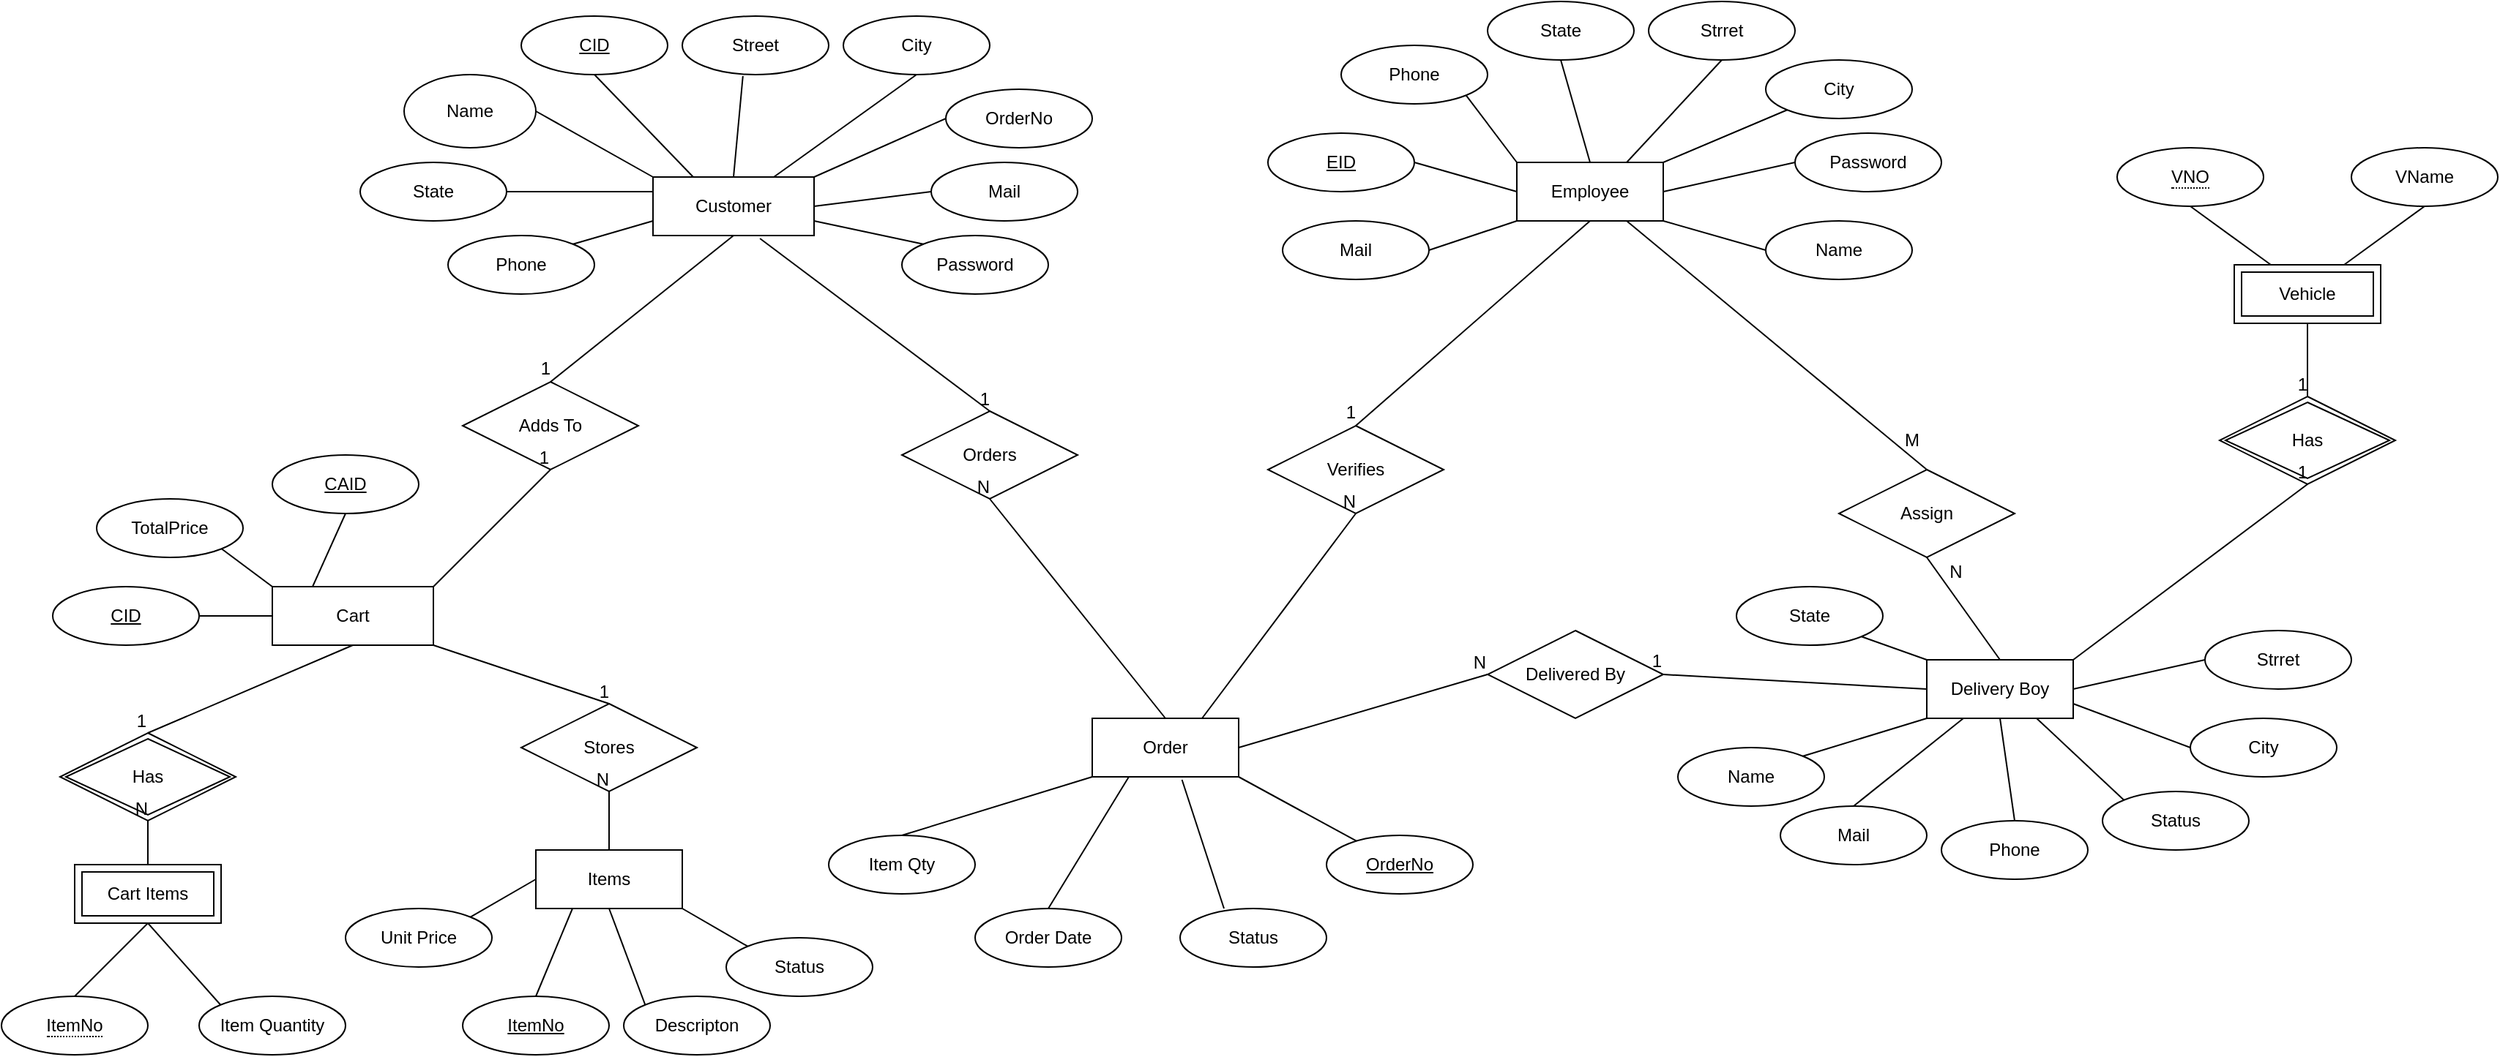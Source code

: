 <mxfile version="12.8.1" type="github"><diagram id="ElF6c2r9lCptgQn2lunS" name="Page-1"><mxGraphModel dx="2170" dy="1083" grid="1" gridSize="10" guides="1" tooltips="1" connect="1" arrows="1" fold="1" page="1" pageScale="1" pageWidth="1920" pageHeight="1200" math="0" shadow="0"><root><mxCell id="0"/><mxCell id="1" parent="0"/><mxCell id="QJu-hJcvKPax93FgFet1-1" value="Customer" style="whiteSpace=wrap;html=1;align=center;" vertex="1" parent="1"><mxGeometry x="545" y="200" width="110" height="40" as="geometry"/></mxCell><mxCell id="QJu-hJcvKPax93FgFet1-3" value="Name" style="ellipse;whiteSpace=wrap;html=1;align=center;" vertex="1" parent="1"><mxGeometry x="375" y="130" width="90" height="50" as="geometry"/></mxCell><mxCell id="QJu-hJcvKPax93FgFet1-5" value="" style="endArrow=none;html=1;exitX=0;exitY=0;exitDx=0;exitDy=0;entryX=1;entryY=0.5;entryDx=0;entryDy=0;" edge="1" parent="1" source="QJu-hJcvKPax93FgFet1-1" target="QJu-hJcvKPax93FgFet1-3"><mxGeometry width="50" height="50" relative="1" as="geometry"><mxPoint x="535" y="190" as="sourcePoint"/><mxPoint x="505" y="163" as="targetPoint"/></mxGeometry></mxCell><mxCell id="QJu-hJcvKPax93FgFet1-6" value="CID" style="ellipse;whiteSpace=wrap;html=1;align=center;fontStyle=4;" vertex="1" parent="1"><mxGeometry x="455" y="90" width="100" height="40" as="geometry"/></mxCell><mxCell id="QJu-hJcvKPax93FgFet1-7" value="Street" style="ellipse;whiteSpace=wrap;html=1;align=center;" vertex="1" parent="1"><mxGeometry x="565" y="90" width="100" height="40" as="geometry"/></mxCell><mxCell id="QJu-hJcvKPax93FgFet1-8" value="City" style="ellipse;whiteSpace=wrap;html=1;align=center;" vertex="1" parent="1"><mxGeometry x="675" y="90" width="100" height="40" as="geometry"/></mxCell><mxCell id="QJu-hJcvKPax93FgFet1-9" value="State" style="ellipse;whiteSpace=wrap;html=1;align=center;" vertex="1" parent="1"><mxGeometry x="345" y="190" width="100" height="40" as="geometry"/></mxCell><mxCell id="QJu-hJcvKPax93FgFet1-10" value="Phone" style="ellipse;whiteSpace=wrap;html=1;align=center;" vertex="1" parent="1"><mxGeometry x="405" y="240" width="100" height="40" as="geometry"/></mxCell><mxCell id="QJu-hJcvKPax93FgFet1-11" value="Mail" style="ellipse;whiteSpace=wrap;html=1;align=center;" vertex="1" parent="1"><mxGeometry x="735" y="190" width="100" height="40" as="geometry"/></mxCell><mxCell id="QJu-hJcvKPax93FgFet1-12" value="OrderNo" style="ellipse;whiteSpace=wrap;html=1;align=center;" vertex="1" parent="1"><mxGeometry x="745" y="140" width="100" height="40" as="geometry"/></mxCell><mxCell id="QJu-hJcvKPax93FgFet1-13" value="Password" style="ellipse;whiteSpace=wrap;html=1;align=center;" vertex="1" parent="1"><mxGeometry x="715" y="240" width="100" height="40" as="geometry"/></mxCell><mxCell id="QJu-hJcvKPax93FgFet1-14" value="" style="endArrow=none;html=1;exitX=0.25;exitY=0;exitDx=0;exitDy=0;" edge="1" parent="1" source="QJu-hJcvKPax93FgFet1-1"><mxGeometry width="50" height="50" relative="1" as="geometry"><mxPoint x="555" y="190" as="sourcePoint"/><mxPoint x="505" y="130" as="targetPoint"/></mxGeometry></mxCell><mxCell id="QJu-hJcvKPax93FgFet1-15" value="" style="endArrow=none;html=1;exitX=0.5;exitY=0;exitDx=0;exitDy=0;entryX=0.414;entryY=1.025;entryDx=0;entryDy=0;entryPerimeter=0;" edge="1" parent="1" source="QJu-hJcvKPax93FgFet1-1" target="QJu-hJcvKPax93FgFet1-7"><mxGeometry width="50" height="50" relative="1" as="geometry"><mxPoint x="555" y="210" as="sourcePoint"/><mxPoint x="605" y="150" as="targetPoint"/></mxGeometry></mxCell><mxCell id="QJu-hJcvKPax93FgFet1-18" value="" style="endArrow=none;html=1;rounded=0;entryX=0.5;entryY=1;entryDx=0;entryDy=0;exitX=0.75;exitY=0;exitDx=0;exitDy=0;" edge="1" parent="1" source="QJu-hJcvKPax93FgFet1-1" target="QJu-hJcvKPax93FgFet1-8"><mxGeometry relative="1" as="geometry"><mxPoint x="765" y="230" as="sourcePoint"/><mxPoint x="925" y="230" as="targetPoint"/></mxGeometry></mxCell><mxCell id="QJu-hJcvKPax93FgFet1-21" value="" style="endArrow=none;html=1;rounded=0;exitX=1;exitY=0;exitDx=0;exitDy=0;entryX=0;entryY=0.5;entryDx=0;entryDy=0;" edge="1" parent="1" source="QJu-hJcvKPax93FgFet1-1" target="QJu-hJcvKPax93FgFet1-12"><mxGeometry relative="1" as="geometry"><mxPoint x="765" y="230" as="sourcePoint"/><mxPoint x="925" y="230" as="targetPoint"/></mxGeometry></mxCell><mxCell id="QJu-hJcvKPax93FgFet1-22" value="" style="endArrow=none;html=1;rounded=0;exitX=1;exitY=0.5;exitDx=0;exitDy=0;entryX=0;entryY=0.25;entryDx=0;entryDy=0;" edge="1" parent="1" source="QJu-hJcvKPax93FgFet1-9" target="QJu-hJcvKPax93FgFet1-1"><mxGeometry relative="1" as="geometry"><mxPoint x="765" y="230" as="sourcePoint"/><mxPoint x="925" y="230" as="targetPoint"/></mxGeometry></mxCell><mxCell id="QJu-hJcvKPax93FgFet1-23" value="" style="endArrow=none;html=1;rounded=0;exitX=1;exitY=0;exitDx=0;exitDy=0;entryX=0;entryY=0.75;entryDx=0;entryDy=0;" edge="1" parent="1" source="QJu-hJcvKPax93FgFet1-10" target="QJu-hJcvKPax93FgFet1-1"><mxGeometry relative="1" as="geometry"><mxPoint x="765" y="230" as="sourcePoint"/><mxPoint x="525" y="240" as="targetPoint"/></mxGeometry></mxCell><mxCell id="QJu-hJcvKPax93FgFet1-24" value="" style="endArrow=none;html=1;rounded=0;entryX=0;entryY=0.5;entryDx=0;entryDy=0;" edge="1" parent="1" target="QJu-hJcvKPax93FgFet1-11"><mxGeometry relative="1" as="geometry"><mxPoint x="655" y="220" as="sourcePoint"/><mxPoint x="725" y="230" as="targetPoint"/></mxGeometry></mxCell><mxCell id="QJu-hJcvKPax93FgFet1-26" value="" style="endArrow=none;html=1;rounded=0;entryX=0;entryY=0;entryDx=0;entryDy=0;" edge="1" parent="1" target="QJu-hJcvKPax93FgFet1-13"><mxGeometry relative="1" as="geometry"><mxPoint x="655" y="230" as="sourcePoint"/><mxPoint x="925" y="230" as="targetPoint"/></mxGeometry></mxCell><mxCell id="QJu-hJcvKPax93FgFet1-28" value="Adds To" style="shape=rhombus;perimeter=rhombusPerimeter;whiteSpace=wrap;html=1;align=center;" vertex="1" parent="1"><mxGeometry x="415" y="340" width="120" height="60" as="geometry"/></mxCell><mxCell id="QJu-hJcvKPax93FgFet1-29" value="" style="endArrow=none;html=1;rounded=0;exitX=0.5;exitY=1;exitDx=0;exitDy=0;entryX=0.5;entryY=0;entryDx=0;entryDy=0;" edge="1" parent="1" source="QJu-hJcvKPax93FgFet1-1" target="QJu-hJcvKPax93FgFet1-28"><mxGeometry relative="1" as="geometry"><mxPoint x="735" y="400" as="sourcePoint"/><mxPoint x="895" y="400" as="targetPoint"/></mxGeometry></mxCell><mxCell id="QJu-hJcvKPax93FgFet1-30" value="1" style="resizable=0;html=1;align=right;verticalAlign=bottom;" connectable="0" vertex="1" parent="QJu-hJcvKPax93FgFet1-29"><mxGeometry x="1" relative="1" as="geometry"/></mxCell><mxCell id="QJu-hJcvKPax93FgFet1-31" value="Cart" style="whiteSpace=wrap;html=1;align=center;" vertex="1" parent="1"><mxGeometry x="285" y="480" width="110" height="40" as="geometry"/></mxCell><mxCell id="QJu-hJcvKPax93FgFet1-34" value="" style="endArrow=none;html=1;rounded=0;exitX=1;exitY=0;exitDx=0;exitDy=0;entryX=0.5;entryY=1;entryDx=0;entryDy=0;" edge="1" parent="1" source="QJu-hJcvKPax93FgFet1-31" target="QJu-hJcvKPax93FgFet1-28"><mxGeometry relative="1" as="geometry"><mxPoint x="725" y="370" as="sourcePoint"/><mxPoint x="885" y="370" as="targetPoint"/></mxGeometry></mxCell><mxCell id="QJu-hJcvKPax93FgFet1-35" value="1" style="resizable=0;html=1;align=right;verticalAlign=bottom;" connectable="0" vertex="1" parent="QJu-hJcvKPax93FgFet1-34"><mxGeometry x="1" relative="1" as="geometry"/></mxCell><mxCell id="QJu-hJcvKPax93FgFet1-36" value="TotalPrice" style="ellipse;whiteSpace=wrap;html=1;align=center;" vertex="1" parent="1"><mxGeometry x="165" y="420" width="100" height="40" as="geometry"/></mxCell><mxCell id="QJu-hJcvKPax93FgFet1-37" value="CAID" style="ellipse;whiteSpace=wrap;html=1;align=center;fontStyle=4;" vertex="1" parent="1"><mxGeometry x="285" y="390" width="100" height="40" as="geometry"/></mxCell><mxCell id="QJu-hJcvKPax93FgFet1-38" value="&lt;u&gt;CID&lt;/u&gt;" style="ellipse;whiteSpace=wrap;html=1;align=center;" vertex="1" parent="1"><mxGeometry x="135" y="480" width="100" height="40" as="geometry"/></mxCell><mxCell id="QJu-hJcvKPax93FgFet1-39" value="" style="endArrow=none;html=1;rounded=0;exitX=0.5;exitY=1;exitDx=0;exitDy=0;entryX=0.25;entryY=0;entryDx=0;entryDy=0;" edge="1" parent="1" source="QJu-hJcvKPax93FgFet1-37" target="QJu-hJcvKPax93FgFet1-31"><mxGeometry relative="1" as="geometry"><mxPoint x="745" y="350" as="sourcePoint"/><mxPoint x="905" y="350" as="targetPoint"/></mxGeometry></mxCell><mxCell id="QJu-hJcvKPax93FgFet1-40" value="" style="endArrow=none;html=1;rounded=0;exitX=1;exitY=0.5;exitDx=0;exitDy=0;entryX=0;entryY=0.5;entryDx=0;entryDy=0;" edge="1" parent="1" source="QJu-hJcvKPax93FgFet1-38" target="QJu-hJcvKPax93FgFet1-31"><mxGeometry relative="1" as="geometry"><mxPoint x="745" y="350" as="sourcePoint"/><mxPoint x="905" y="350" as="targetPoint"/></mxGeometry></mxCell><mxCell id="QJu-hJcvKPax93FgFet1-41" value="" style="endArrow=none;html=1;rounded=0;exitX=1;exitY=1;exitDx=0;exitDy=0;" edge="1" parent="1" source="QJu-hJcvKPax93FgFet1-36"><mxGeometry relative="1" as="geometry"><mxPoint x="295" y="590" as="sourcePoint"/><mxPoint x="285" y="480" as="targetPoint"/></mxGeometry></mxCell><mxCell id="QJu-hJcvKPax93FgFet1-42" value="Has" style="shape=rhombus;double=1;perimeter=rhombusPerimeter;whiteSpace=wrap;html=1;align=center;" vertex="1" parent="1"><mxGeometry x="140" y="580" width="120" height="60" as="geometry"/></mxCell><mxCell id="QJu-hJcvKPax93FgFet1-44" value="" style="endArrow=none;html=1;rounded=0;exitX=0.5;exitY=1;exitDx=0;exitDy=0;entryX=0.5;entryY=0;entryDx=0;entryDy=0;" edge="1" parent="1" source="QJu-hJcvKPax93FgFet1-31" target="QJu-hJcvKPax93FgFet1-42"><mxGeometry relative="1" as="geometry"><mxPoint x="725" y="540" as="sourcePoint"/><mxPoint x="885" y="540" as="targetPoint"/></mxGeometry></mxCell><mxCell id="QJu-hJcvKPax93FgFet1-45" value="1" style="resizable=0;html=1;align=right;verticalAlign=bottom;" connectable="0" vertex="1" parent="QJu-hJcvKPax93FgFet1-44"><mxGeometry x="1" relative="1" as="geometry"/></mxCell><mxCell id="QJu-hJcvKPax93FgFet1-47" value="Cart Items" style="shape=ext;margin=3;double=1;whiteSpace=wrap;html=1;align=center;" vertex="1" parent="1"><mxGeometry x="150" y="670" width="100" height="40" as="geometry"/></mxCell><mxCell id="QJu-hJcvKPax93FgFet1-48" value="" style="endArrow=none;html=1;rounded=0;entryX=0.5;entryY=1;entryDx=0;entryDy=0;exitX=0.5;exitY=0;exitDx=0;exitDy=0;" edge="1" parent="1" source="QJu-hJcvKPax93FgFet1-47" target="QJu-hJcvKPax93FgFet1-42"><mxGeometry relative="1" as="geometry"><mxPoint x="650" y="510" as="sourcePoint"/><mxPoint x="810" y="510" as="targetPoint"/></mxGeometry></mxCell><mxCell id="QJu-hJcvKPax93FgFet1-49" value="N" style="resizable=0;html=1;align=right;verticalAlign=bottom;" connectable="0" vertex="1" parent="QJu-hJcvKPax93FgFet1-48"><mxGeometry x="1" relative="1" as="geometry"/></mxCell><mxCell id="QJu-hJcvKPax93FgFet1-51" value="&lt;span style=&quot;border-bottom: 1px dotted&quot;&gt;ItemNo&lt;/span&gt;" style="ellipse;whiteSpace=wrap;html=1;align=center;" vertex="1" parent="1"><mxGeometry x="100" y="760" width="100" height="40" as="geometry"/></mxCell><mxCell id="QJu-hJcvKPax93FgFet1-52" value="" style="endArrow=none;html=1;rounded=0;exitX=0.5;exitY=1;exitDx=0;exitDy=0;entryX=0.5;entryY=0;entryDx=0;entryDy=0;" edge="1" parent="1" source="QJu-hJcvKPax93FgFet1-47" target="QJu-hJcvKPax93FgFet1-51"><mxGeometry relative="1" as="geometry"><mxPoint x="650" y="510" as="sourcePoint"/><mxPoint x="810" y="510" as="targetPoint"/></mxGeometry></mxCell><mxCell id="QJu-hJcvKPax93FgFet1-53" value="Item Quantity" style="ellipse;whiteSpace=wrap;html=1;align=center;" vertex="1" parent="1"><mxGeometry x="235" y="760" width="100" height="40" as="geometry"/></mxCell><mxCell id="QJu-hJcvKPax93FgFet1-54" value="" style="endArrow=none;html=1;rounded=0;exitX=0.5;exitY=1;exitDx=0;exitDy=0;entryX=0;entryY=0;entryDx=0;entryDy=0;" edge="1" parent="1" source="QJu-hJcvKPax93FgFet1-47" target="QJu-hJcvKPax93FgFet1-53"><mxGeometry relative="1" as="geometry"><mxPoint x="380" y="720" as="sourcePoint"/><mxPoint x="810" y="510" as="targetPoint"/></mxGeometry></mxCell><mxCell id="QJu-hJcvKPax93FgFet1-55" value="Stores" style="shape=rhombus;perimeter=rhombusPerimeter;whiteSpace=wrap;html=1;align=center;" vertex="1" parent="1"><mxGeometry x="455" y="560" width="120" height="60" as="geometry"/></mxCell><mxCell id="QJu-hJcvKPax93FgFet1-58" value="" style="endArrow=none;html=1;rounded=0;exitX=0.5;exitY=0;exitDx=0;exitDy=0;entryX=0.25;entryY=1;entryDx=0;entryDy=0;" edge="1" parent="1" source="QJu-hJcvKPax93FgFet1-64" target="QJu-hJcvKPax93FgFet1-61"><mxGeometry relative="1" as="geometry"><mxPoint x="775" y="640" as="sourcePoint"/><mxPoint x="895" y="510" as="targetPoint"/></mxGeometry></mxCell><mxCell id="QJu-hJcvKPax93FgFet1-59" value="" style="endArrow=none;html=1;rounded=0;exitX=1;exitY=1;exitDx=0;exitDy=0;entryX=0.5;entryY=0;entryDx=0;entryDy=0;" edge="1" parent="1" source="QJu-hJcvKPax93FgFet1-31" target="QJu-hJcvKPax93FgFet1-55"><mxGeometry relative="1" as="geometry"><mxPoint x="375" y="550" as="sourcePoint"/><mxPoint x="895" y="639.17" as="targetPoint"/></mxGeometry></mxCell><mxCell id="QJu-hJcvKPax93FgFet1-60" value="1" style="resizable=0;html=1;align=right;verticalAlign=bottom;" connectable="0" vertex="1" parent="QJu-hJcvKPax93FgFet1-59"><mxGeometry x="1" relative="1" as="geometry"/></mxCell><mxCell id="QJu-hJcvKPax93FgFet1-61" value="Items" style="whiteSpace=wrap;html=1;align=center;" vertex="1" parent="1"><mxGeometry x="465" y="660" width="100" height="40" as="geometry"/></mxCell><mxCell id="QJu-hJcvKPax93FgFet1-62" value="" style="endArrow=none;html=1;rounded=0;exitX=0.5;exitY=0;exitDx=0;exitDy=0;entryX=0.5;entryY=1;entryDx=0;entryDy=0;" edge="1" parent="1" source="QJu-hJcvKPax93FgFet1-61" target="QJu-hJcvKPax93FgFet1-55"><mxGeometry relative="1" as="geometry"><mxPoint x="735" y="510" as="sourcePoint"/><mxPoint x="895" y="510" as="targetPoint"/></mxGeometry></mxCell><mxCell id="QJu-hJcvKPax93FgFet1-63" value="N" style="resizable=0;html=1;align=right;verticalAlign=bottom;" connectable="0" vertex="1" parent="QJu-hJcvKPax93FgFet1-62"><mxGeometry x="1" relative="1" as="geometry"/></mxCell><mxCell id="QJu-hJcvKPax93FgFet1-64" value="&lt;u&gt;ItemNo&lt;/u&gt;" style="ellipse;whiteSpace=wrap;html=1;align=center;" vertex="1" parent="1"><mxGeometry x="415" y="760" width="100" height="40" as="geometry"/></mxCell><mxCell id="QJu-hJcvKPax93FgFet1-65" value="Descripton" style="ellipse;whiteSpace=wrap;html=1;align=center;" vertex="1" parent="1"><mxGeometry x="525" y="760" width="100" height="40" as="geometry"/></mxCell><mxCell id="QJu-hJcvKPax93FgFet1-66" value="" style="endArrow=none;html=1;rounded=0;exitX=0.5;exitY=1;exitDx=0;exitDy=0;entryX=0;entryY=0;entryDx=0;entryDy=0;" edge="1" parent="1" source="QJu-hJcvKPax93FgFet1-61" target="QJu-hJcvKPax93FgFet1-65"><mxGeometry relative="1" as="geometry"><mxPoint x="735" y="510" as="sourcePoint"/><mxPoint x="895" y="510" as="targetPoint"/></mxGeometry></mxCell><mxCell id="QJu-hJcvKPax93FgFet1-67" value="Unit Price" style="ellipse;whiteSpace=wrap;html=1;align=center;" vertex="1" parent="1"><mxGeometry x="335" y="700" width="100" height="40" as="geometry"/></mxCell><mxCell id="QJu-hJcvKPax93FgFet1-68" value="" style="endArrow=none;html=1;rounded=0;exitX=1;exitY=0;exitDx=0;exitDy=0;entryX=0;entryY=0.5;entryDx=0;entryDy=0;" edge="1" parent="1" source="QJu-hJcvKPax93FgFet1-67" target="QJu-hJcvKPax93FgFet1-61"><mxGeometry relative="1" as="geometry"><mxPoint x="735" y="680" as="sourcePoint"/><mxPoint x="895" y="680" as="targetPoint"/></mxGeometry></mxCell><mxCell id="QJu-hJcvKPax93FgFet1-69" value="Status" style="ellipse;whiteSpace=wrap;html=1;align=center;" vertex="1" parent="1"><mxGeometry x="595" y="720" width="100" height="40" as="geometry"/></mxCell><mxCell id="QJu-hJcvKPax93FgFet1-70" value="" style="endArrow=none;html=1;rounded=0;exitX=1;exitY=1;exitDx=0;exitDy=0;entryX=0;entryY=0;entryDx=0;entryDy=0;" edge="1" parent="1" source="QJu-hJcvKPax93FgFet1-61" target="QJu-hJcvKPax93FgFet1-69"><mxGeometry relative="1" as="geometry"><mxPoint x="735" y="680" as="sourcePoint"/><mxPoint x="895" y="680" as="targetPoint"/></mxGeometry></mxCell><mxCell id="QJu-hJcvKPax93FgFet1-71" value="Orders" style="shape=rhombus;perimeter=rhombusPerimeter;whiteSpace=wrap;html=1;align=center;" vertex="1" parent="1"><mxGeometry x="715" y="360" width="120" height="60" as="geometry"/></mxCell><mxCell id="QJu-hJcvKPax93FgFet1-72" value="" style="endArrow=none;html=1;rounded=0;exitX=0.5;exitY=0;exitDx=0;exitDy=0;entryX=0;entryY=1;entryDx=0;entryDy=0;" edge="1" parent="1" source="QJu-hJcvKPax93FgFet1-79" target="QJu-hJcvKPax93FgFet1-75"><mxGeometry relative="1" as="geometry"><mxPoint x="1025" y="360" as="sourcePoint"/><mxPoint x="1185" y="360" as="targetPoint"/></mxGeometry></mxCell><mxCell id="QJu-hJcvKPax93FgFet1-73" value="" style="endArrow=none;html=1;rounded=0;exitX=0.664;exitY=1.05;exitDx=0;exitDy=0;exitPerimeter=0;entryX=0.5;entryY=0;entryDx=0;entryDy=0;" edge="1" parent="1" source="QJu-hJcvKPax93FgFet1-1" target="QJu-hJcvKPax93FgFet1-71"><mxGeometry relative="1" as="geometry"><mxPoint x="725" y="370" as="sourcePoint"/><mxPoint x="885" y="370" as="targetPoint"/></mxGeometry></mxCell><mxCell id="QJu-hJcvKPax93FgFet1-74" value="1" style="resizable=0;html=1;align=right;verticalAlign=bottom;" connectable="0" vertex="1" parent="QJu-hJcvKPax93FgFet1-73"><mxGeometry x="1" relative="1" as="geometry"/></mxCell><mxCell id="QJu-hJcvKPax93FgFet1-75" value="Order" style="whiteSpace=wrap;html=1;align=center;" vertex="1" parent="1"><mxGeometry x="845" y="570" width="100" height="40" as="geometry"/></mxCell><mxCell id="QJu-hJcvKPax93FgFet1-76" value="&lt;u&gt;OrderNo&lt;/u&gt;" style="ellipse;whiteSpace=wrap;html=1;align=center;" vertex="1" parent="1"><mxGeometry x="1005" y="650" width="100" height="40" as="geometry"/></mxCell><mxCell id="QJu-hJcvKPax93FgFet1-77" value="Order Date" style="ellipse;whiteSpace=wrap;html=1;align=center;" vertex="1" parent="1"><mxGeometry x="765" y="700" width="100" height="40" as="geometry"/></mxCell><mxCell id="QJu-hJcvKPax93FgFet1-78" value="Status" style="ellipse;whiteSpace=wrap;html=1;align=center;" vertex="1" parent="1"><mxGeometry x="905" y="700" width="100" height="40" as="geometry"/></mxCell><mxCell id="QJu-hJcvKPax93FgFet1-79" value="Item Qty" style="ellipse;whiteSpace=wrap;html=1;align=center;" vertex="1" parent="1"><mxGeometry x="665" y="650" width="100" height="40" as="geometry"/></mxCell><mxCell id="QJu-hJcvKPax93FgFet1-80" value="" style="endArrow=none;html=1;rounded=0;exitX=0.5;exitY=0;exitDx=0;exitDy=0;entryX=0.5;entryY=1;entryDx=0;entryDy=0;" edge="1" parent="1" source="QJu-hJcvKPax93FgFet1-75" target="QJu-hJcvKPax93FgFet1-71"><mxGeometry relative="1" as="geometry"><mxPoint x="935" y="510" as="sourcePoint"/><mxPoint x="815" y="480" as="targetPoint"/></mxGeometry></mxCell><mxCell id="QJu-hJcvKPax93FgFet1-81" value="N" style="resizable=0;html=1;align=right;verticalAlign=bottom;" connectable="0" vertex="1" parent="QJu-hJcvKPax93FgFet1-80"><mxGeometry x="1" relative="1" as="geometry"/></mxCell><mxCell id="QJu-hJcvKPax93FgFet1-82" value="" style="endArrow=none;html=1;rounded=0;exitX=1;exitY=1;exitDx=0;exitDy=0;" edge="1" parent="1" source="QJu-hJcvKPax93FgFet1-75" target="QJu-hJcvKPax93FgFet1-76"><mxGeometry relative="1" as="geometry"><mxPoint x="795" y="630" as="sourcePoint"/><mxPoint x="955" y="630" as="targetPoint"/></mxGeometry></mxCell><mxCell id="QJu-hJcvKPax93FgFet1-83" value="" style="endArrow=none;html=1;rounded=0;exitX=0.613;exitY=1.05;exitDx=0;exitDy=0;exitPerimeter=0;entryX=0.3;entryY=0;entryDx=0;entryDy=0;entryPerimeter=0;" edge="1" parent="1" source="QJu-hJcvKPax93FgFet1-75" target="QJu-hJcvKPax93FgFet1-78"><mxGeometry relative="1" as="geometry"><mxPoint x="795" y="630" as="sourcePoint"/><mxPoint x="955" y="630" as="targetPoint"/></mxGeometry></mxCell><mxCell id="QJu-hJcvKPax93FgFet1-84" value="" style="endArrow=none;html=1;rounded=0;exitX=0.25;exitY=1;exitDx=0;exitDy=0;entryX=0.5;entryY=0;entryDx=0;entryDy=0;" edge="1" parent="1" source="QJu-hJcvKPax93FgFet1-75" target="QJu-hJcvKPax93FgFet1-77"><mxGeometry relative="1" as="geometry"><mxPoint x="895" y="620" as="sourcePoint"/><mxPoint x="955" y="630" as="targetPoint"/></mxGeometry></mxCell><mxCell id="QJu-hJcvKPax93FgFet1-86" value="Employee" style="whiteSpace=wrap;html=1;align=center;" vertex="1" parent="1"><mxGeometry x="1135" y="190" width="100" height="40" as="geometry"/></mxCell><mxCell id="QJu-hJcvKPax93FgFet1-87" value="&lt;u&gt;EID&lt;/u&gt;" style="ellipse;whiteSpace=wrap;html=1;align=center;" vertex="1" parent="1"><mxGeometry x="965" y="170" width="100" height="40" as="geometry"/></mxCell><mxCell id="QJu-hJcvKPax93FgFet1-88" value="Name" style="ellipse;whiteSpace=wrap;html=1;align=center;" vertex="1" parent="1"><mxGeometry x="1305" y="230" width="100" height="40" as="geometry"/></mxCell><mxCell id="QJu-hJcvKPax93FgFet1-89" value="Strret" style="ellipse;whiteSpace=wrap;html=1;align=center;" vertex="1" parent="1"><mxGeometry x="1225" y="80" width="100" height="40" as="geometry"/></mxCell><mxCell id="QJu-hJcvKPax93FgFet1-90" value="City" style="ellipse;whiteSpace=wrap;html=1;align=center;" vertex="1" parent="1"><mxGeometry x="1305" y="120" width="100" height="40" as="geometry"/></mxCell><mxCell id="QJu-hJcvKPax93FgFet1-91" value="Mail" style="ellipse;whiteSpace=wrap;html=1;align=center;" vertex="1" parent="1"><mxGeometry x="975" y="230" width="100" height="40" as="geometry"/></mxCell><mxCell id="QJu-hJcvKPax93FgFet1-92" value="Password" style="ellipse;whiteSpace=wrap;html=1;align=center;" vertex="1" parent="1"><mxGeometry x="1325" y="170" width="100" height="40" as="geometry"/></mxCell><mxCell id="QJu-hJcvKPax93FgFet1-93" value="Phone" style="ellipse;whiteSpace=wrap;html=1;align=center;" vertex="1" parent="1"><mxGeometry x="1015" y="110" width="100" height="40" as="geometry"/></mxCell><mxCell id="QJu-hJcvKPax93FgFet1-94" value="State" style="ellipse;whiteSpace=wrap;html=1;align=center;" vertex="1" parent="1"><mxGeometry x="1115" y="80" width="100" height="40" as="geometry"/></mxCell><mxCell id="QJu-hJcvKPax93FgFet1-97" value="" style="endArrow=none;html=1;rounded=0;exitX=0.5;exitY=1;exitDx=0;exitDy=0;entryX=0.75;entryY=0;entryDx=0;entryDy=0;" edge="1" parent="1" source="QJu-hJcvKPax93FgFet1-89" target="QJu-hJcvKPax93FgFet1-86"><mxGeometry relative="1" as="geometry"><mxPoint x="1185" y="360" as="sourcePoint"/><mxPoint x="1345" y="360" as="targetPoint"/></mxGeometry></mxCell><mxCell id="QJu-hJcvKPax93FgFet1-98" value="" style="endArrow=none;html=1;rounded=0;exitX=0.5;exitY=1;exitDx=0;exitDy=0;entryX=0.5;entryY=0;entryDx=0;entryDy=0;" edge="1" parent="1" source="QJu-hJcvKPax93FgFet1-94" target="QJu-hJcvKPax93FgFet1-86"><mxGeometry relative="1" as="geometry"><mxPoint x="1185" y="360" as="sourcePoint"/><mxPoint x="1345" y="360" as="targetPoint"/></mxGeometry></mxCell><mxCell id="QJu-hJcvKPax93FgFet1-99" value="" style="endArrow=none;html=1;rounded=0;exitX=1;exitY=1;exitDx=0;exitDy=0;entryX=0;entryY=0;entryDx=0;entryDy=0;" edge="1" parent="1" source="QJu-hJcvKPax93FgFet1-93" target="QJu-hJcvKPax93FgFet1-86"><mxGeometry relative="1" as="geometry"><mxPoint x="1185" y="360" as="sourcePoint"/><mxPoint x="1345" y="360" as="targetPoint"/></mxGeometry></mxCell><mxCell id="QJu-hJcvKPax93FgFet1-100" value="" style="endArrow=none;html=1;rounded=0;exitX=1;exitY=0.5;exitDx=0;exitDy=0;entryX=0;entryY=0.5;entryDx=0;entryDy=0;" edge="1" parent="1" source="QJu-hJcvKPax93FgFet1-87" target="QJu-hJcvKPax93FgFet1-86"><mxGeometry relative="1" as="geometry"><mxPoint x="1185" y="360" as="sourcePoint"/><mxPoint x="1345" y="360" as="targetPoint"/></mxGeometry></mxCell><mxCell id="QJu-hJcvKPax93FgFet1-101" value="" style="endArrow=none;html=1;rounded=0;exitX=1;exitY=0.5;exitDx=0;exitDy=0;entryX=0;entryY=1;entryDx=0;entryDy=0;" edge="1" parent="1" source="QJu-hJcvKPax93FgFet1-91" target="QJu-hJcvKPax93FgFet1-86"><mxGeometry relative="1" as="geometry"><mxPoint x="1185" y="360" as="sourcePoint"/><mxPoint x="1345" y="360" as="targetPoint"/></mxGeometry></mxCell><mxCell id="QJu-hJcvKPax93FgFet1-102" value="" style="endArrow=none;html=1;rounded=0;exitX=1;exitY=1;exitDx=0;exitDy=0;entryX=0;entryY=0.5;entryDx=0;entryDy=0;" edge="1" parent="1" source="QJu-hJcvKPax93FgFet1-86" target="QJu-hJcvKPax93FgFet1-88"><mxGeometry relative="1" as="geometry"><mxPoint x="1185" y="360" as="sourcePoint"/><mxPoint x="1345" y="360" as="targetPoint"/></mxGeometry></mxCell><mxCell id="QJu-hJcvKPax93FgFet1-103" value="" style="endArrow=none;html=1;rounded=0;exitX=1;exitY=0.5;exitDx=0;exitDy=0;entryX=0;entryY=0.5;entryDx=0;entryDy=0;" edge="1" parent="1" source="QJu-hJcvKPax93FgFet1-86" target="QJu-hJcvKPax93FgFet1-92"><mxGeometry relative="1" as="geometry"><mxPoint x="1185" y="360" as="sourcePoint"/><mxPoint x="1345" y="360" as="targetPoint"/></mxGeometry></mxCell><mxCell id="QJu-hJcvKPax93FgFet1-104" value="" style="endArrow=none;html=1;rounded=0;exitX=1;exitY=0;exitDx=0;exitDy=0;entryX=0;entryY=1;entryDx=0;entryDy=0;" edge="1" parent="1" source="QJu-hJcvKPax93FgFet1-86" target="QJu-hJcvKPax93FgFet1-90"><mxGeometry relative="1" as="geometry"><mxPoint x="1185" y="360" as="sourcePoint"/><mxPoint x="1345" y="360" as="targetPoint"/></mxGeometry></mxCell><mxCell id="QJu-hJcvKPax93FgFet1-105" value="Verifies" style="shape=rhombus;perimeter=rhombusPerimeter;whiteSpace=wrap;html=1;align=center;" vertex="1" parent="1"><mxGeometry x="965" y="370" width="120" height="60" as="geometry"/></mxCell><mxCell id="QJu-hJcvKPax93FgFet1-107" value="" style="endArrow=none;html=1;rounded=0;exitX=0.5;exitY=1;exitDx=0;exitDy=0;entryX=0.5;entryY=0;entryDx=0;entryDy=0;" edge="1" parent="1" source="QJu-hJcvKPax93FgFet1-86" target="QJu-hJcvKPax93FgFet1-105"><mxGeometry relative="1" as="geometry"><mxPoint x="1005" y="370" as="sourcePoint"/><mxPoint x="1165" y="370" as="targetPoint"/></mxGeometry></mxCell><mxCell id="QJu-hJcvKPax93FgFet1-108" value="1" style="resizable=0;html=1;align=right;verticalAlign=bottom;" connectable="0" vertex="1" parent="QJu-hJcvKPax93FgFet1-107"><mxGeometry x="1" relative="1" as="geometry"/></mxCell><mxCell id="QJu-hJcvKPax93FgFet1-109" value="" style="endArrow=none;html=1;rounded=0;entryX=0.5;entryY=1;entryDx=0;entryDy=0;exitX=0.75;exitY=0;exitDx=0;exitDy=0;" edge="1" parent="1" source="QJu-hJcvKPax93FgFet1-75" target="QJu-hJcvKPax93FgFet1-105"><mxGeometry relative="1" as="geometry"><mxPoint x="925" y="590" as="sourcePoint"/><mxPoint x="1025" y="480" as="targetPoint"/></mxGeometry></mxCell><mxCell id="QJu-hJcvKPax93FgFet1-110" value="N" style="resizable=0;html=1;align=right;verticalAlign=bottom;" connectable="0" vertex="1" parent="QJu-hJcvKPax93FgFet1-109"><mxGeometry x="1" relative="1" as="geometry"/></mxCell><mxCell id="QJu-hJcvKPax93FgFet1-111" value="Assign" style="shape=rhombus;perimeter=rhombusPerimeter;whiteSpace=wrap;html=1;align=center;" vertex="1" parent="1"><mxGeometry x="1355" y="400" width="120" height="60" as="geometry"/></mxCell><mxCell id="QJu-hJcvKPax93FgFet1-115" value="" style="endArrow=none;html=1;rounded=0;exitX=0.75;exitY=1;exitDx=0;exitDy=0;entryX=0.5;entryY=0;entryDx=0;entryDy=0;" edge="1" parent="1" source="QJu-hJcvKPax93FgFet1-86" target="QJu-hJcvKPax93FgFet1-111"><mxGeometry relative="1" as="geometry"><mxPoint x="1005" y="370" as="sourcePoint"/><mxPoint x="1165" y="370" as="targetPoint"/></mxGeometry></mxCell><mxCell id="QJu-hJcvKPax93FgFet1-116" value="M" style="text;html=1;strokeColor=none;fillColor=none;align=center;verticalAlign=middle;whiteSpace=wrap;rounded=0;" vertex="1" parent="1"><mxGeometry x="1385" y="360" width="40" height="40" as="geometry"/></mxCell><mxCell id="QJu-hJcvKPax93FgFet1-118" value="Delivery Boy" style="whiteSpace=wrap;html=1;align=center;" vertex="1" parent="1"><mxGeometry x="1415" y="530" width="100" height="40" as="geometry"/></mxCell><mxCell id="QJu-hJcvKPax93FgFet1-119" value="Name" style="ellipse;whiteSpace=wrap;html=1;align=center;" vertex="1" parent="1"><mxGeometry x="1245" y="590" width="100" height="40" as="geometry"/></mxCell><mxCell id="QJu-hJcvKPax93FgFet1-120" value="State" style="ellipse;whiteSpace=wrap;html=1;align=center;" vertex="1" parent="1"><mxGeometry x="1285" y="480" width="100" height="40" as="geometry"/></mxCell><mxCell id="QJu-hJcvKPax93FgFet1-121" value="Strret" style="ellipse;whiteSpace=wrap;html=1;align=center;" vertex="1" parent="1"><mxGeometry x="1605" y="510" width="100" height="40" as="geometry"/></mxCell><mxCell id="QJu-hJcvKPax93FgFet1-122" value="City" style="ellipse;whiteSpace=wrap;html=1;align=center;" vertex="1" parent="1"><mxGeometry x="1595" y="570" width="100" height="40" as="geometry"/></mxCell><mxCell id="QJu-hJcvKPax93FgFet1-123" value="Mail" style="ellipse;whiteSpace=wrap;html=1;align=center;" vertex="1" parent="1"><mxGeometry x="1315" y="630" width="100" height="40" as="geometry"/></mxCell><mxCell id="QJu-hJcvKPax93FgFet1-124" value="Status" style="ellipse;whiteSpace=wrap;html=1;align=center;" vertex="1" parent="1"><mxGeometry x="1535" y="620" width="100" height="40" as="geometry"/></mxCell><mxCell id="QJu-hJcvKPax93FgFet1-125" value="Phone" style="ellipse;whiteSpace=wrap;html=1;align=center;" vertex="1" parent="1"><mxGeometry x="1425" y="640" width="100" height="40" as="geometry"/></mxCell><mxCell id="QJu-hJcvKPax93FgFet1-126" value="" style="endArrow=none;html=1;rounded=0;exitX=0.5;exitY=1;exitDx=0;exitDy=0;entryX=0.5;entryY=0;entryDx=0;entryDy=0;" edge="1" parent="1" source="QJu-hJcvKPax93FgFet1-111" target="QJu-hJcvKPax93FgFet1-118"><mxGeometry relative="1" as="geometry"><mxPoint x="1405" y="450" as="sourcePoint"/><mxPoint x="1585" y="390" as="targetPoint"/></mxGeometry></mxCell><mxCell id="QJu-hJcvKPax93FgFet1-128" value="" style="endArrow=none;html=1;rounded=0;exitX=1;exitY=0.75;exitDx=0;exitDy=0;entryX=0;entryY=0.5;entryDx=0;entryDy=0;" edge="1" parent="1" source="QJu-hJcvKPax93FgFet1-118" target="QJu-hJcvKPax93FgFet1-122"><mxGeometry relative="1" as="geometry"><mxPoint x="1155" y="620" as="sourcePoint"/><mxPoint x="1315" y="620" as="targetPoint"/></mxGeometry></mxCell><mxCell id="QJu-hJcvKPax93FgFet1-129" value="" style="endArrow=none;html=1;rounded=0;exitX=0.75;exitY=1;exitDx=0;exitDy=0;entryX=0;entryY=0;entryDx=0;entryDy=0;" edge="1" parent="1" source="QJu-hJcvKPax93FgFet1-118" target="QJu-hJcvKPax93FgFet1-124"><mxGeometry relative="1" as="geometry"><mxPoint x="1155" y="620" as="sourcePoint"/><mxPoint x="1315" y="620" as="targetPoint"/></mxGeometry></mxCell><mxCell id="QJu-hJcvKPax93FgFet1-130" value="" style="endArrow=none;html=1;rounded=0;exitX=0.5;exitY=1;exitDx=0;exitDy=0;entryX=0.5;entryY=0;entryDx=0;entryDy=0;" edge="1" parent="1" source="QJu-hJcvKPax93FgFet1-118" target="QJu-hJcvKPax93FgFet1-125"><mxGeometry relative="1" as="geometry"><mxPoint x="1155" y="620" as="sourcePoint"/><mxPoint x="1315" y="620" as="targetPoint"/></mxGeometry></mxCell><mxCell id="QJu-hJcvKPax93FgFet1-131" value="" style="endArrow=none;html=1;rounded=0;exitX=0.25;exitY=1;exitDx=0;exitDy=0;entryX=0.5;entryY=0;entryDx=0;entryDy=0;" edge="1" parent="1" source="QJu-hJcvKPax93FgFet1-118" target="QJu-hJcvKPax93FgFet1-123"><mxGeometry relative="1" as="geometry"><mxPoint x="1155" y="620" as="sourcePoint"/><mxPoint x="1315" y="620" as="targetPoint"/></mxGeometry></mxCell><mxCell id="QJu-hJcvKPax93FgFet1-132" value="" style="endArrow=none;html=1;rounded=0;exitX=0;exitY=1;exitDx=0;exitDy=0;entryX=1;entryY=0;entryDx=0;entryDy=0;" edge="1" parent="1" source="QJu-hJcvKPax93FgFet1-118" target="QJu-hJcvKPax93FgFet1-119"><mxGeometry relative="1" as="geometry"><mxPoint x="1155" y="620" as="sourcePoint"/><mxPoint x="1315" y="620" as="targetPoint"/></mxGeometry></mxCell><mxCell id="QJu-hJcvKPax93FgFet1-133" value="" style="endArrow=none;html=1;rounded=0;exitX=1;exitY=1;exitDx=0;exitDy=0;entryX=0;entryY=0;entryDx=0;entryDy=0;" edge="1" parent="1" source="QJu-hJcvKPax93FgFet1-120" target="QJu-hJcvKPax93FgFet1-118"><mxGeometry relative="1" as="geometry"><mxPoint x="1315" y="500" as="sourcePoint"/><mxPoint x="1315" y="620" as="targetPoint"/></mxGeometry></mxCell><mxCell id="QJu-hJcvKPax93FgFet1-134" value="" style="endArrow=none;html=1;rounded=0;exitX=1;exitY=0.5;exitDx=0;exitDy=0;entryX=0;entryY=0.5;entryDx=0;entryDy=0;" edge="1" parent="1" source="QJu-hJcvKPax93FgFet1-118" target="QJu-hJcvKPax93FgFet1-121"><mxGeometry relative="1" as="geometry"><mxPoint x="1155" y="620" as="sourcePoint"/><mxPoint x="1315" y="620" as="targetPoint"/></mxGeometry></mxCell><mxCell id="QJu-hJcvKPax93FgFet1-135" value="Delivered By" style="shape=rhombus;perimeter=rhombusPerimeter;whiteSpace=wrap;html=1;align=center;" vertex="1" parent="1"><mxGeometry x="1115" y="510" width="120" height="60" as="geometry"/></mxCell><mxCell id="QJu-hJcvKPax93FgFet1-137" value="" style="endArrow=none;html=1;rounded=0;exitX=1;exitY=0.5;exitDx=0;exitDy=0;entryX=0;entryY=0.5;entryDx=0;entryDy=0;" edge="1" parent="1" source="QJu-hJcvKPax93FgFet1-75" target="QJu-hJcvKPax93FgFet1-135"><mxGeometry relative="1" as="geometry"><mxPoint x="985" y="520" as="sourcePoint"/><mxPoint x="1085" y="540" as="targetPoint"/></mxGeometry></mxCell><mxCell id="QJu-hJcvKPax93FgFet1-138" value="N" style="resizable=0;html=1;align=right;verticalAlign=bottom;" connectable="0" vertex="1" parent="QJu-hJcvKPax93FgFet1-137"><mxGeometry x="1" relative="1" as="geometry"/></mxCell><mxCell id="QJu-hJcvKPax93FgFet1-139" value="" style="endArrow=none;html=1;rounded=0;entryX=1;entryY=0.5;entryDx=0;entryDy=0;exitX=0;exitY=0.5;exitDx=0;exitDy=0;" edge="1" parent="1" source="QJu-hJcvKPax93FgFet1-118" target="QJu-hJcvKPax93FgFet1-135"><mxGeometry relative="1" as="geometry"><mxPoint x="1045" y="530" as="sourcePoint"/><mxPoint x="1255" y="580" as="targetPoint"/></mxGeometry></mxCell><mxCell id="QJu-hJcvKPax93FgFet1-140" value="1" style="resizable=0;html=1;align=right;verticalAlign=bottom;" connectable="0" vertex="1" parent="QJu-hJcvKPax93FgFet1-139"><mxGeometry x="1" relative="1" as="geometry"/></mxCell><mxCell id="QJu-hJcvKPax93FgFet1-141" value="Has" style="shape=rhombus;double=1;perimeter=rhombusPerimeter;whiteSpace=wrap;html=1;align=center;" vertex="1" parent="1"><mxGeometry x="1615" y="350" width="120" height="60" as="geometry"/></mxCell><mxCell id="QJu-hJcvKPax93FgFet1-142" value="" style="endArrow=none;html=1;rounded=0;exitX=1;exitY=0;exitDx=0;exitDy=0;entryX=0.5;entryY=1;entryDx=0;entryDy=0;" edge="1" parent="1" source="QJu-hJcvKPax93FgFet1-118" target="QJu-hJcvKPax93FgFet1-141"><mxGeometry relative="1" as="geometry"><mxPoint x="1445" y="390" as="sourcePoint"/><mxPoint x="1685" y="440" as="targetPoint"/></mxGeometry></mxCell><mxCell id="QJu-hJcvKPax93FgFet1-143" value="1" style="resizable=0;html=1;align=right;verticalAlign=bottom;" connectable="0" vertex="1" parent="QJu-hJcvKPax93FgFet1-142"><mxGeometry x="1" relative="1" as="geometry"/></mxCell><mxCell id="QJu-hJcvKPax93FgFet1-145" value="Vehicle" style="shape=ext;margin=3;double=1;whiteSpace=wrap;html=1;align=center;" vertex="1" parent="1"><mxGeometry x="1625" y="260" width="100" height="40" as="geometry"/></mxCell><mxCell id="QJu-hJcvKPax93FgFet1-147" value="" style="endArrow=none;html=1;rounded=0;exitX=0.5;exitY=1;exitDx=0;exitDy=0;entryX=0.5;entryY=0;entryDx=0;entryDy=0;" edge="1" parent="1" source="QJu-hJcvKPax93FgFet1-145" target="QJu-hJcvKPax93FgFet1-141"><mxGeometry relative="1" as="geometry"><mxPoint x="1435" y="360" as="sourcePoint"/><mxPoint x="1595" y="360" as="targetPoint"/></mxGeometry></mxCell><mxCell id="QJu-hJcvKPax93FgFet1-148" value="1" style="resizable=0;html=1;align=right;verticalAlign=bottom;" connectable="0" vertex="1" parent="QJu-hJcvKPax93FgFet1-147"><mxGeometry x="1" relative="1" as="geometry"/></mxCell><mxCell id="QJu-hJcvKPax93FgFet1-150" value="&lt;span style=&quot;border-bottom: 1px dotted&quot;&gt;VNO&lt;/span&gt;" style="ellipse;whiteSpace=wrap;html=1;align=center;" vertex="1" parent="1"><mxGeometry x="1545" y="180" width="100" height="40" as="geometry"/></mxCell><mxCell id="QJu-hJcvKPax93FgFet1-151" value="VName" style="ellipse;whiteSpace=wrap;html=1;align=center;" vertex="1" parent="1"><mxGeometry x="1705" y="180" width="100" height="40" as="geometry"/></mxCell><mxCell id="QJu-hJcvKPax93FgFet1-154" value="" style="endArrow=none;html=1;rounded=0;exitX=0.5;exitY=1;exitDx=0;exitDy=0;entryX=0.75;entryY=0;entryDx=0;entryDy=0;" edge="1" parent="1" source="QJu-hJcvKPax93FgFet1-151" target="QJu-hJcvKPax93FgFet1-145"><mxGeometry relative="1" as="geometry"><mxPoint x="1435" y="360" as="sourcePoint"/><mxPoint x="1595" y="360" as="targetPoint"/></mxGeometry></mxCell><mxCell id="QJu-hJcvKPax93FgFet1-155" value="" style="endArrow=none;html=1;rounded=0;exitX=0.5;exitY=1;exitDx=0;exitDy=0;entryX=0.25;entryY=0;entryDx=0;entryDy=0;" edge="1" parent="1" source="QJu-hJcvKPax93FgFet1-150" target="QJu-hJcvKPax93FgFet1-145"><mxGeometry relative="1" as="geometry"><mxPoint x="1435" y="360" as="sourcePoint"/><mxPoint x="1595" y="360" as="targetPoint"/></mxGeometry></mxCell><mxCell id="QJu-hJcvKPax93FgFet1-156" value="N" style="text;html=1;strokeColor=none;fillColor=none;align=center;verticalAlign=middle;whiteSpace=wrap;rounded=0;" vertex="1" parent="1"><mxGeometry x="1415" y="460" width="40" height="20" as="geometry"/></mxCell></root></mxGraphModel></diagram></mxfile>
